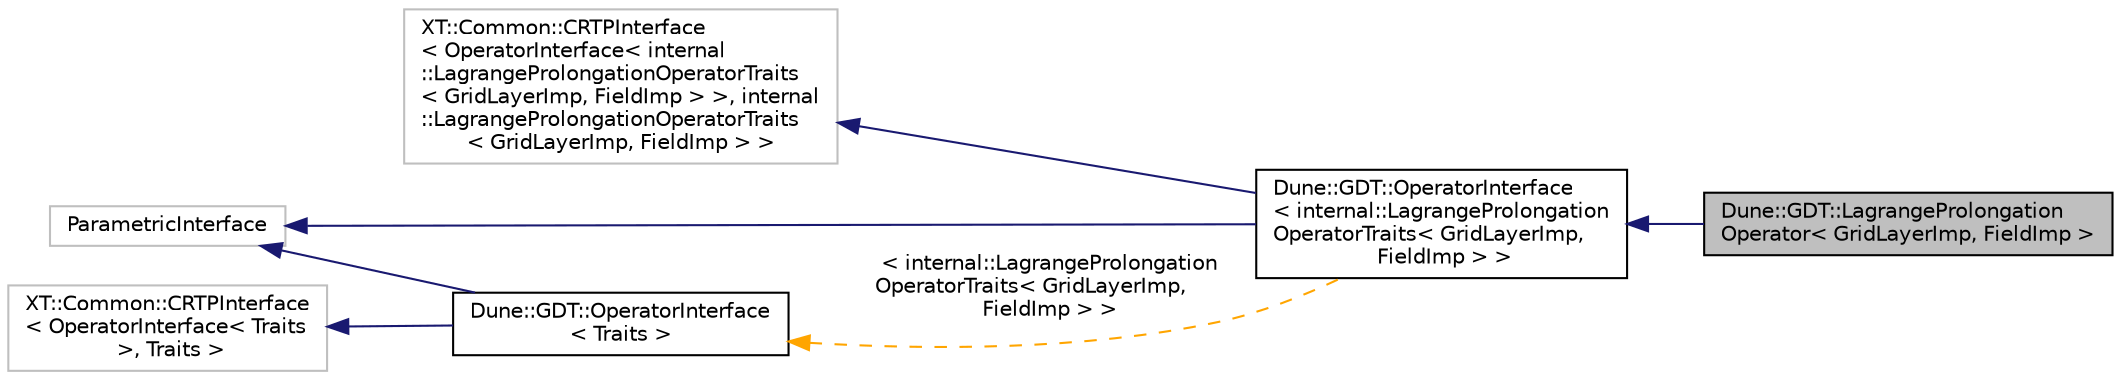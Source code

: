 digraph "Dune::GDT::LagrangeProlongationOperator&lt; GridLayerImp, FieldImp &gt;"
{
  edge [fontname="Helvetica",fontsize="10",labelfontname="Helvetica",labelfontsize="10"];
  node [fontname="Helvetica",fontsize="10",shape=record];
  rankdir="LR";
  Node0 [label="Dune::GDT::LagrangeProlongation\lOperator\< GridLayerImp, FieldImp \>",height=0.2,width=0.4,color="black", fillcolor="grey75", style="filled", fontcolor="black"];
  Node1 -> Node0 [dir="back",color="midnightblue",fontsize="10",style="solid",fontname="Helvetica"];
  Node1 [label="Dune::GDT::OperatorInterface\l\< internal::LagrangeProlongation\lOperatorTraits\< GridLayerImp,\l FieldImp \> \>",height=0.2,width=0.4,color="black", fillcolor="white", style="filled",URL="$a02113.html"];
  Node2 -> Node1 [dir="back",color="midnightblue",fontsize="10",style="solid",fontname="Helvetica"];
  Node2 [label="XT::Common::CRTPInterface\l\< OperatorInterface\< internal\l::LagrangeProlongationOperatorTraits\l\< GridLayerImp, FieldImp \> \>, internal\l::LagrangeProlongationOperatorTraits\l\< GridLayerImp, FieldImp \> \>",height=0.2,width=0.4,color="grey75", fillcolor="white", style="filled"];
  Node3 -> Node1 [dir="back",color="midnightblue",fontsize="10",style="solid",fontname="Helvetica"];
  Node3 [label="ParametricInterface",height=0.2,width=0.4,color="grey75", fillcolor="white", style="filled"];
  Node4 -> Node1 [dir="back",color="orange",fontsize="10",style="dashed",label=" \< internal::LagrangeProlongation\lOperatorTraits\< GridLayerImp,\l FieldImp \> \>" ,fontname="Helvetica"];
  Node4 [label="Dune::GDT::OperatorInterface\l\< Traits \>",height=0.2,width=0.4,color="black", fillcolor="white", style="filled",URL="$a02113.html"];
  Node5 -> Node4 [dir="back",color="midnightblue",fontsize="10",style="solid",fontname="Helvetica"];
  Node5 [label="XT::Common::CRTPInterface\l\< OperatorInterface\< Traits\l \>, Traits \>",height=0.2,width=0.4,color="grey75", fillcolor="white", style="filled"];
  Node3 -> Node4 [dir="back",color="midnightblue",fontsize="10",style="solid",fontname="Helvetica"];
}
